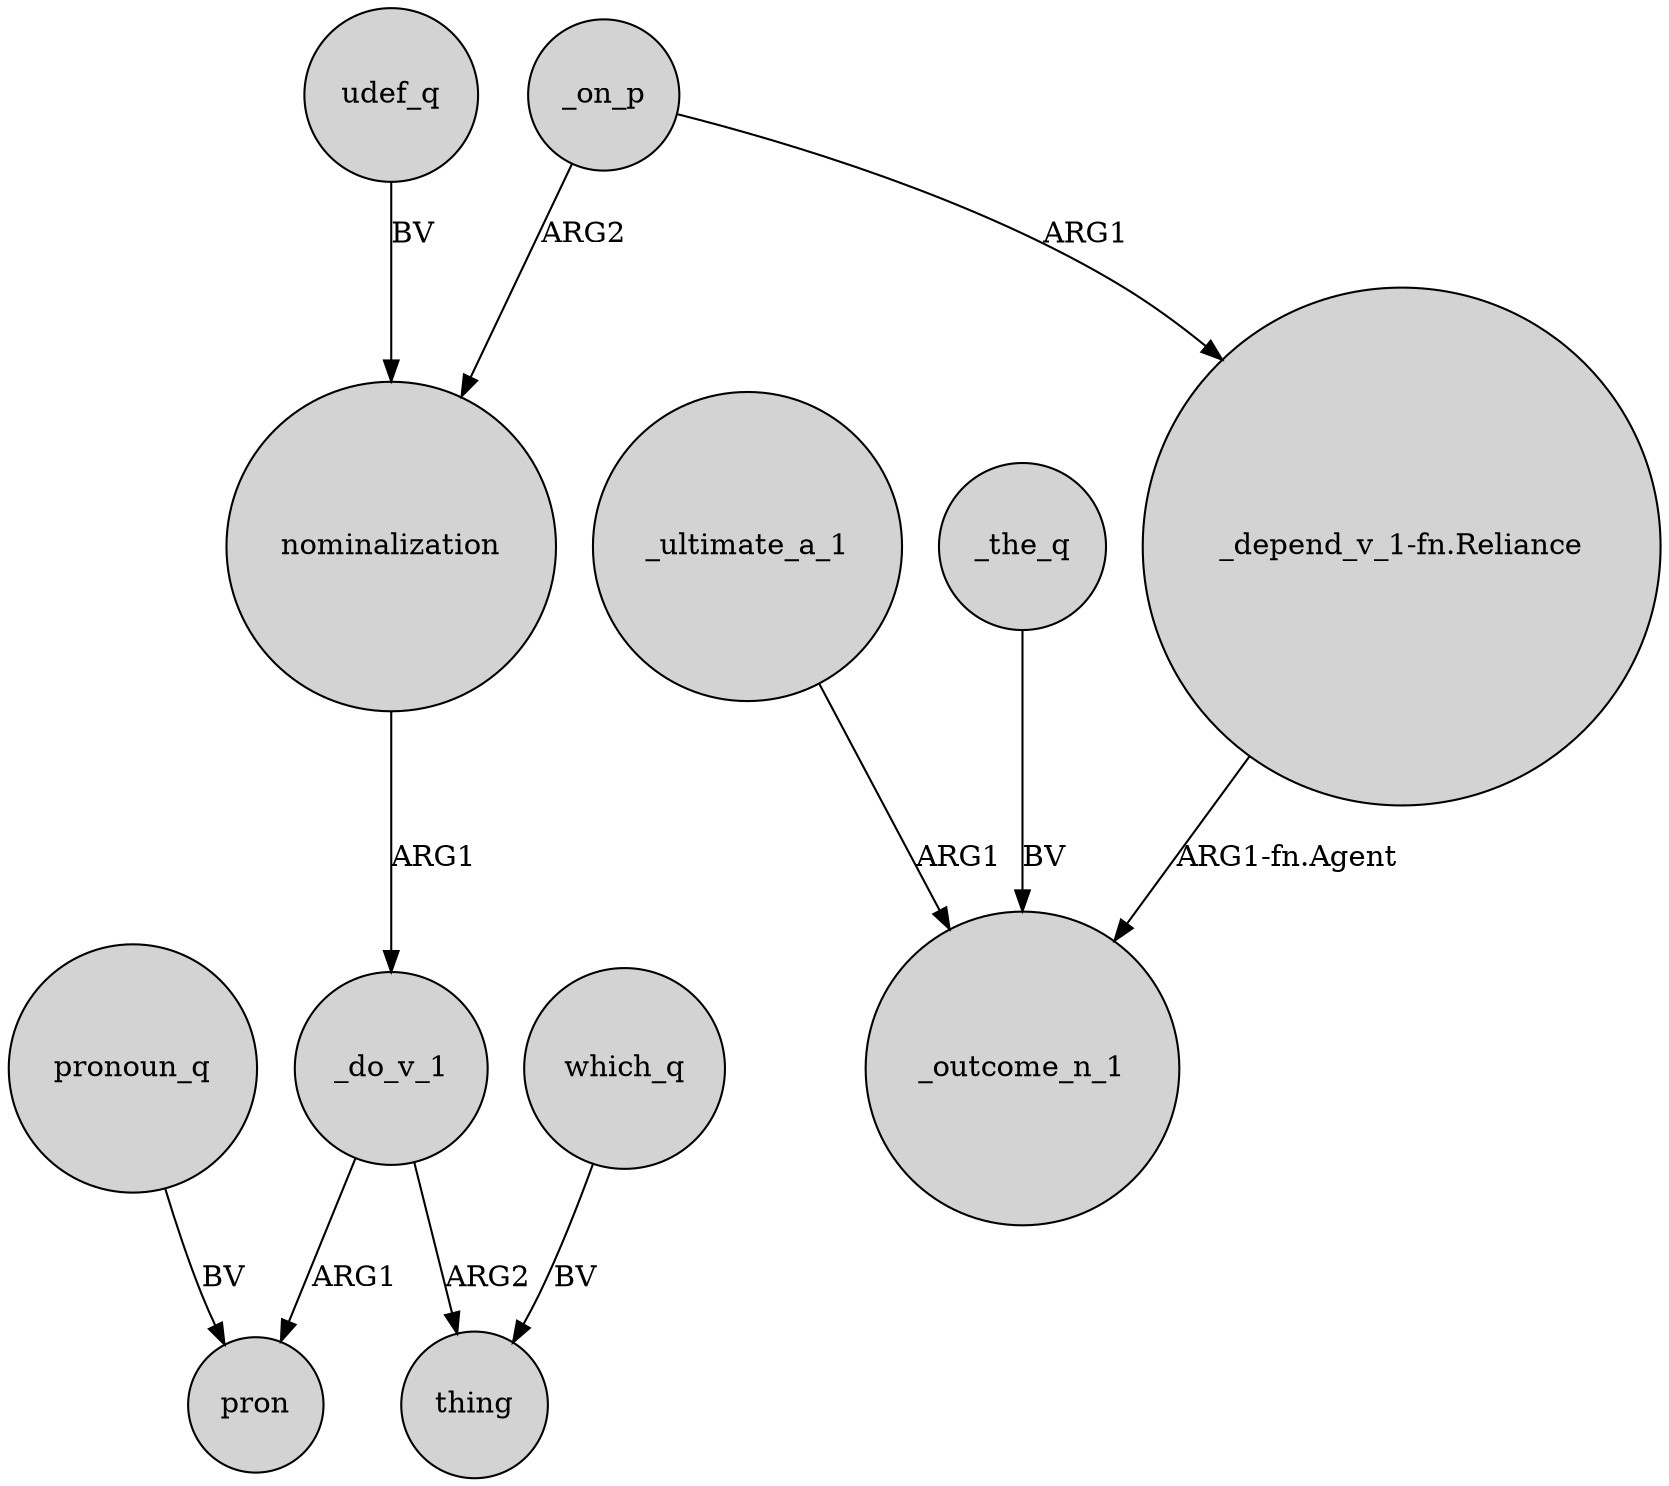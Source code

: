 digraph {
	node [shape=circle style=filled]
	_do_v_1 -> pron [label=ARG1]
	_do_v_1 -> thing [label=ARG2]
	_on_p -> "_depend_v_1-fn.Reliance" [label=ARG1]
	_ultimate_a_1 -> _outcome_n_1 [label=ARG1]
	udef_q -> nominalization [label=BV]
	"_depend_v_1-fn.Reliance" -> _outcome_n_1 [label="ARG1-fn.Agent"]
	_on_p -> nominalization [label=ARG2]
	nominalization -> _do_v_1 [label=ARG1]
	_the_q -> _outcome_n_1 [label=BV]
	which_q -> thing [label=BV]
	pronoun_q -> pron [label=BV]
}
